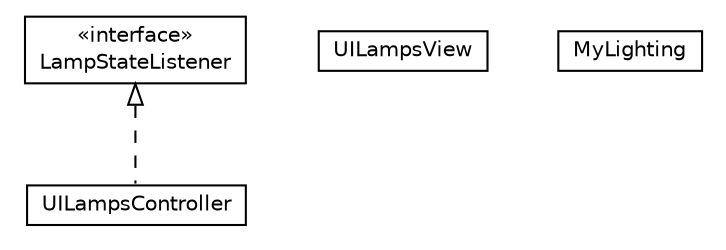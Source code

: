 #!/usr/local/bin/dot
#
# Class diagram 
# Generated by UMLGraph version R5_6-24-gf6e263 (http://www.umlgraph.org/)
#

digraph G {
	edge [fontname="Helvetica",fontsize=10,labelfontname="Helvetica",labelfontsize=10];
	node [fontname="Helvetica",fontsize=10,shape=plaintext];
	nodesep=0.25;
	ranksep=0.5;
	// org.universAAL.samples.lighting.server.unit_impl.UILampsController
	c1178332 [label=<<table title="org.universAAL.samples.lighting.server.unit_impl.UILampsController" border="0" cellborder="1" cellspacing="0" cellpadding="2" port="p" href="./UILampsController.html">
		<tr><td><table border="0" cellspacing="0" cellpadding="1">
<tr><td align="center" balign="center"> UILampsController </td></tr>
		</table></td></tr>
		</table>>, URL="./UILampsController.html", fontname="Helvetica", fontcolor="black", fontsize=10.0];
	// org.universAAL.samples.lighting.server.unit_impl.UILampsView
	c1178333 [label=<<table title="org.universAAL.samples.lighting.server.unit_impl.UILampsView" border="0" cellborder="1" cellspacing="0" cellpadding="2" port="p" href="./UILampsView.html">
		<tr><td><table border="0" cellspacing="0" cellpadding="1">
<tr><td align="center" balign="center"> UILampsView </td></tr>
		</table></td></tr>
		</table>>, URL="./UILampsView.html", fontname="Helvetica", fontcolor="black", fontsize=10.0];
	// org.universAAL.samples.lighting.server.unit_impl.MyLighting
	c1178334 [label=<<table title="org.universAAL.samples.lighting.server.unit_impl.MyLighting" border="0" cellborder="1" cellspacing="0" cellpadding="2" port="p" href="./MyLighting.html">
		<tr><td><table border="0" cellspacing="0" cellpadding="1">
<tr><td align="center" balign="center"> MyLighting </td></tr>
		</table></td></tr>
		</table>>, URL="./MyLighting.html", fontname="Helvetica", fontcolor="black", fontsize=10.0];
	// org.universAAL.samples.lighting.server.unit_impl.LampStateListener
	c1178335 [label=<<table title="org.universAAL.samples.lighting.server.unit_impl.LampStateListener" border="0" cellborder="1" cellspacing="0" cellpadding="2" port="p" href="./LampStateListener.html">
		<tr><td><table border="0" cellspacing="0" cellpadding="1">
<tr><td align="center" balign="center"> &#171;interface&#187; </td></tr>
<tr><td align="center" balign="center"> LampStateListener </td></tr>
		</table></td></tr>
		</table>>, URL="./LampStateListener.html", fontname="Helvetica", fontcolor="black", fontsize=10.0];
	//org.universAAL.samples.lighting.server.unit_impl.UILampsController implements org.universAAL.samples.lighting.server.unit_impl.LampStateListener
	c1178335:p -> c1178332:p [dir=back,arrowtail=empty,style=dashed];
}

